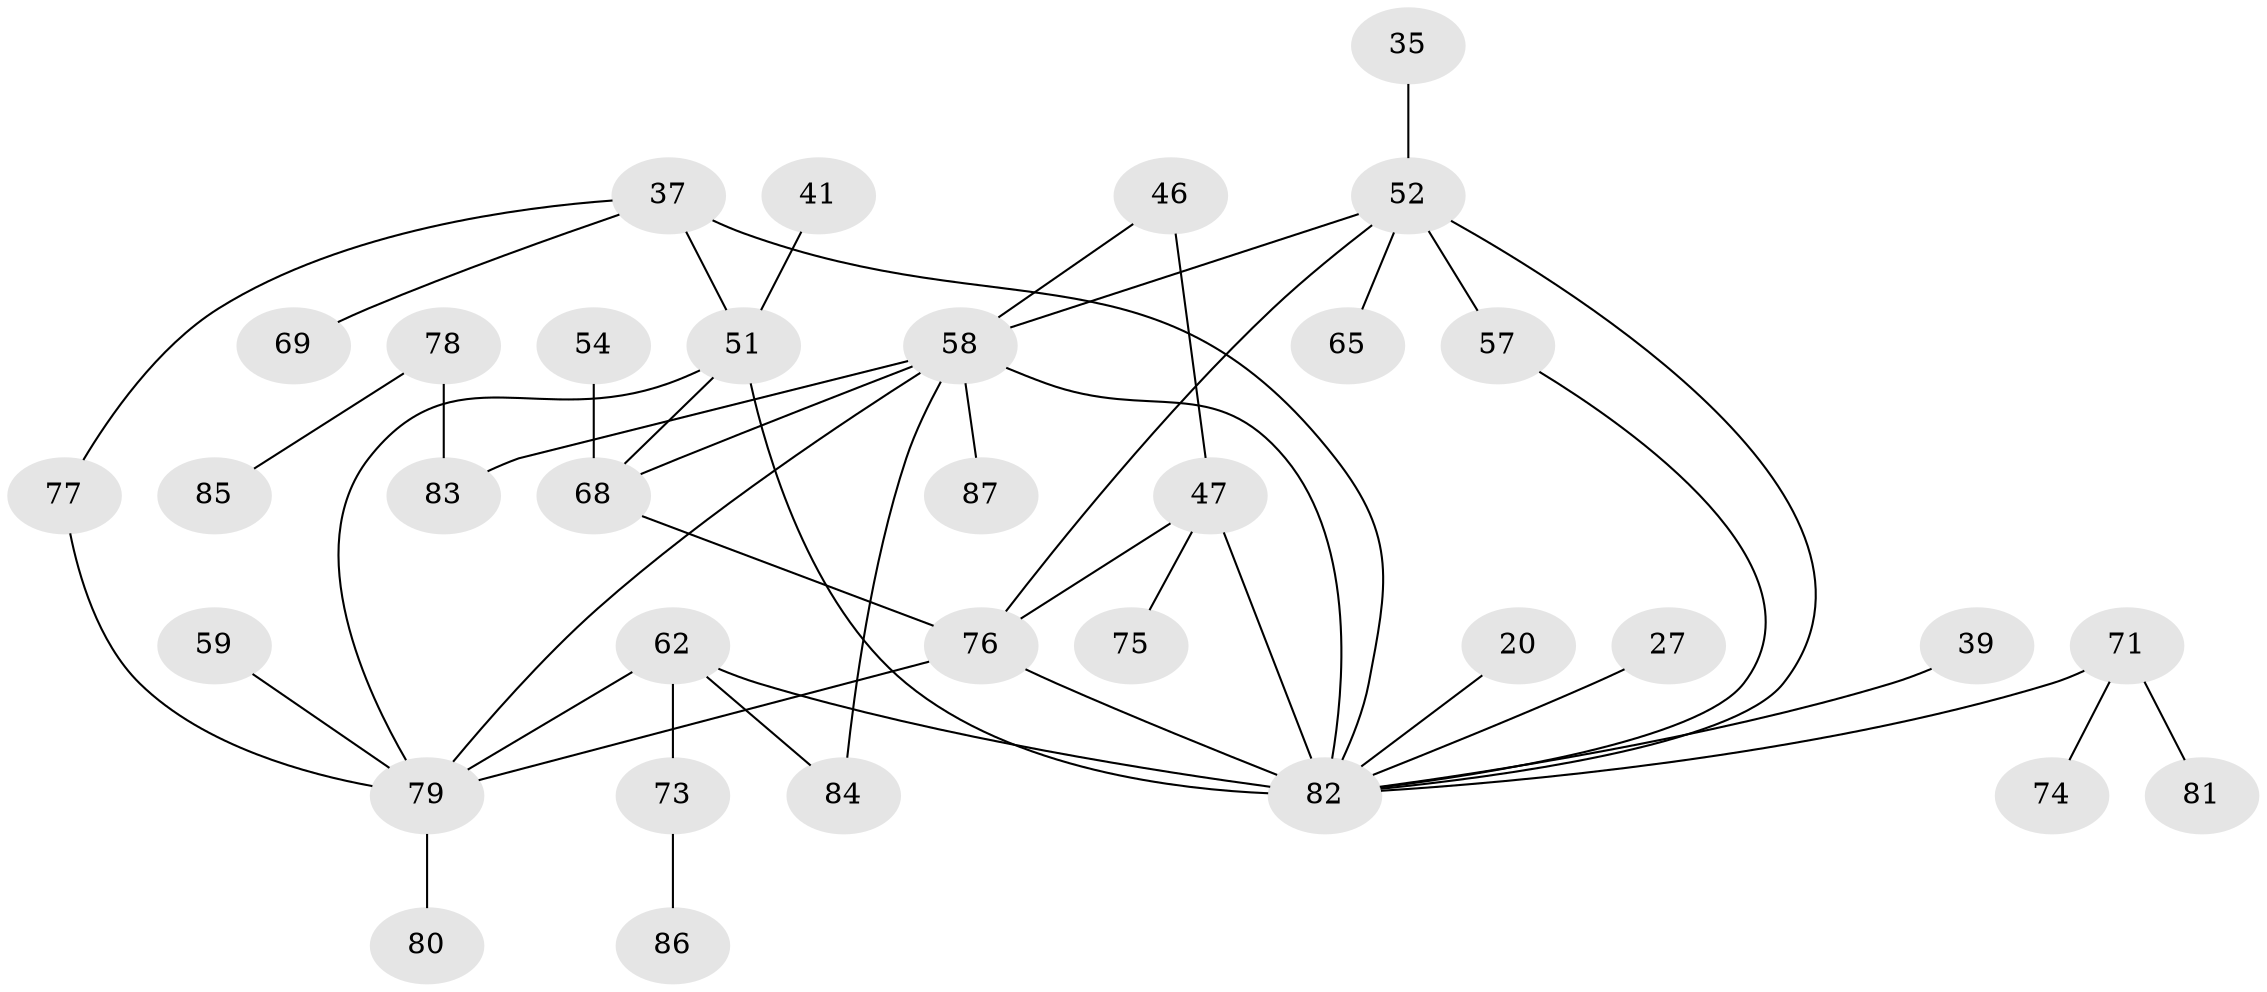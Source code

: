 // original degree distribution, {8: 0.011494252873563218, 5: 0.08045977011494253, 6: 0.034482758620689655, 2: 0.27586206896551724, 4: 0.05747126436781609, 3: 0.27586206896551724, 1: 0.26436781609195403}
// Generated by graph-tools (version 1.1) at 2025/45/03/04/25 21:45:06]
// undirected, 34 vertices, 46 edges
graph export_dot {
graph [start="1"]
  node [color=gray90,style=filled];
  20;
  27 [super="+14"];
  35;
  37 [super="+26"];
  39;
  41;
  46 [super="+45"];
  47 [super="+40+36"];
  51 [super="+9"];
  52 [super="+48"];
  54;
  57 [super="+43"];
  58 [super="+12+34+50"];
  59;
  62 [super="+25"];
  65;
  68 [super="+53+67+38"];
  69;
  71;
  73;
  74;
  75;
  76 [super="+44+49+55+31+56"];
  77;
  78;
  79 [super="+29"];
  80;
  81;
  82 [super="+70+64+63+72"];
  83 [super="+60"];
  84 [super="+24"];
  85;
  86;
  87;
  20 -- 82;
  27 -- 82;
  35 -- 52;
  37 -- 69;
  37 -- 77;
  37 -- 51 [weight=2];
  37 -- 82;
  39 -- 82;
  41 -- 51;
  46 -- 58;
  46 -- 47;
  47 -- 75;
  47 -- 76;
  47 -- 82 [weight=3];
  51 -- 79 [weight=2];
  51 -- 68;
  51 -- 82 [weight=3];
  52 -- 57 [weight=3];
  52 -- 65;
  52 -- 58 [weight=2];
  52 -- 76;
  52 -- 82;
  54 -- 68;
  57 -- 82;
  58 -- 79;
  58 -- 84;
  58 -- 87;
  58 -- 83;
  58 -- 68;
  58 -- 82 [weight=3];
  59 -- 79;
  62 -- 73;
  62 -- 84;
  62 -- 79;
  62 -- 82;
  68 -- 76;
  71 -- 74;
  71 -- 81;
  71 -- 82;
  73 -- 86;
  76 -- 79 [weight=2];
  76 -- 82 [weight=2];
  77 -- 79;
  78 -- 85;
  78 -- 83;
  79 -- 80;
}
